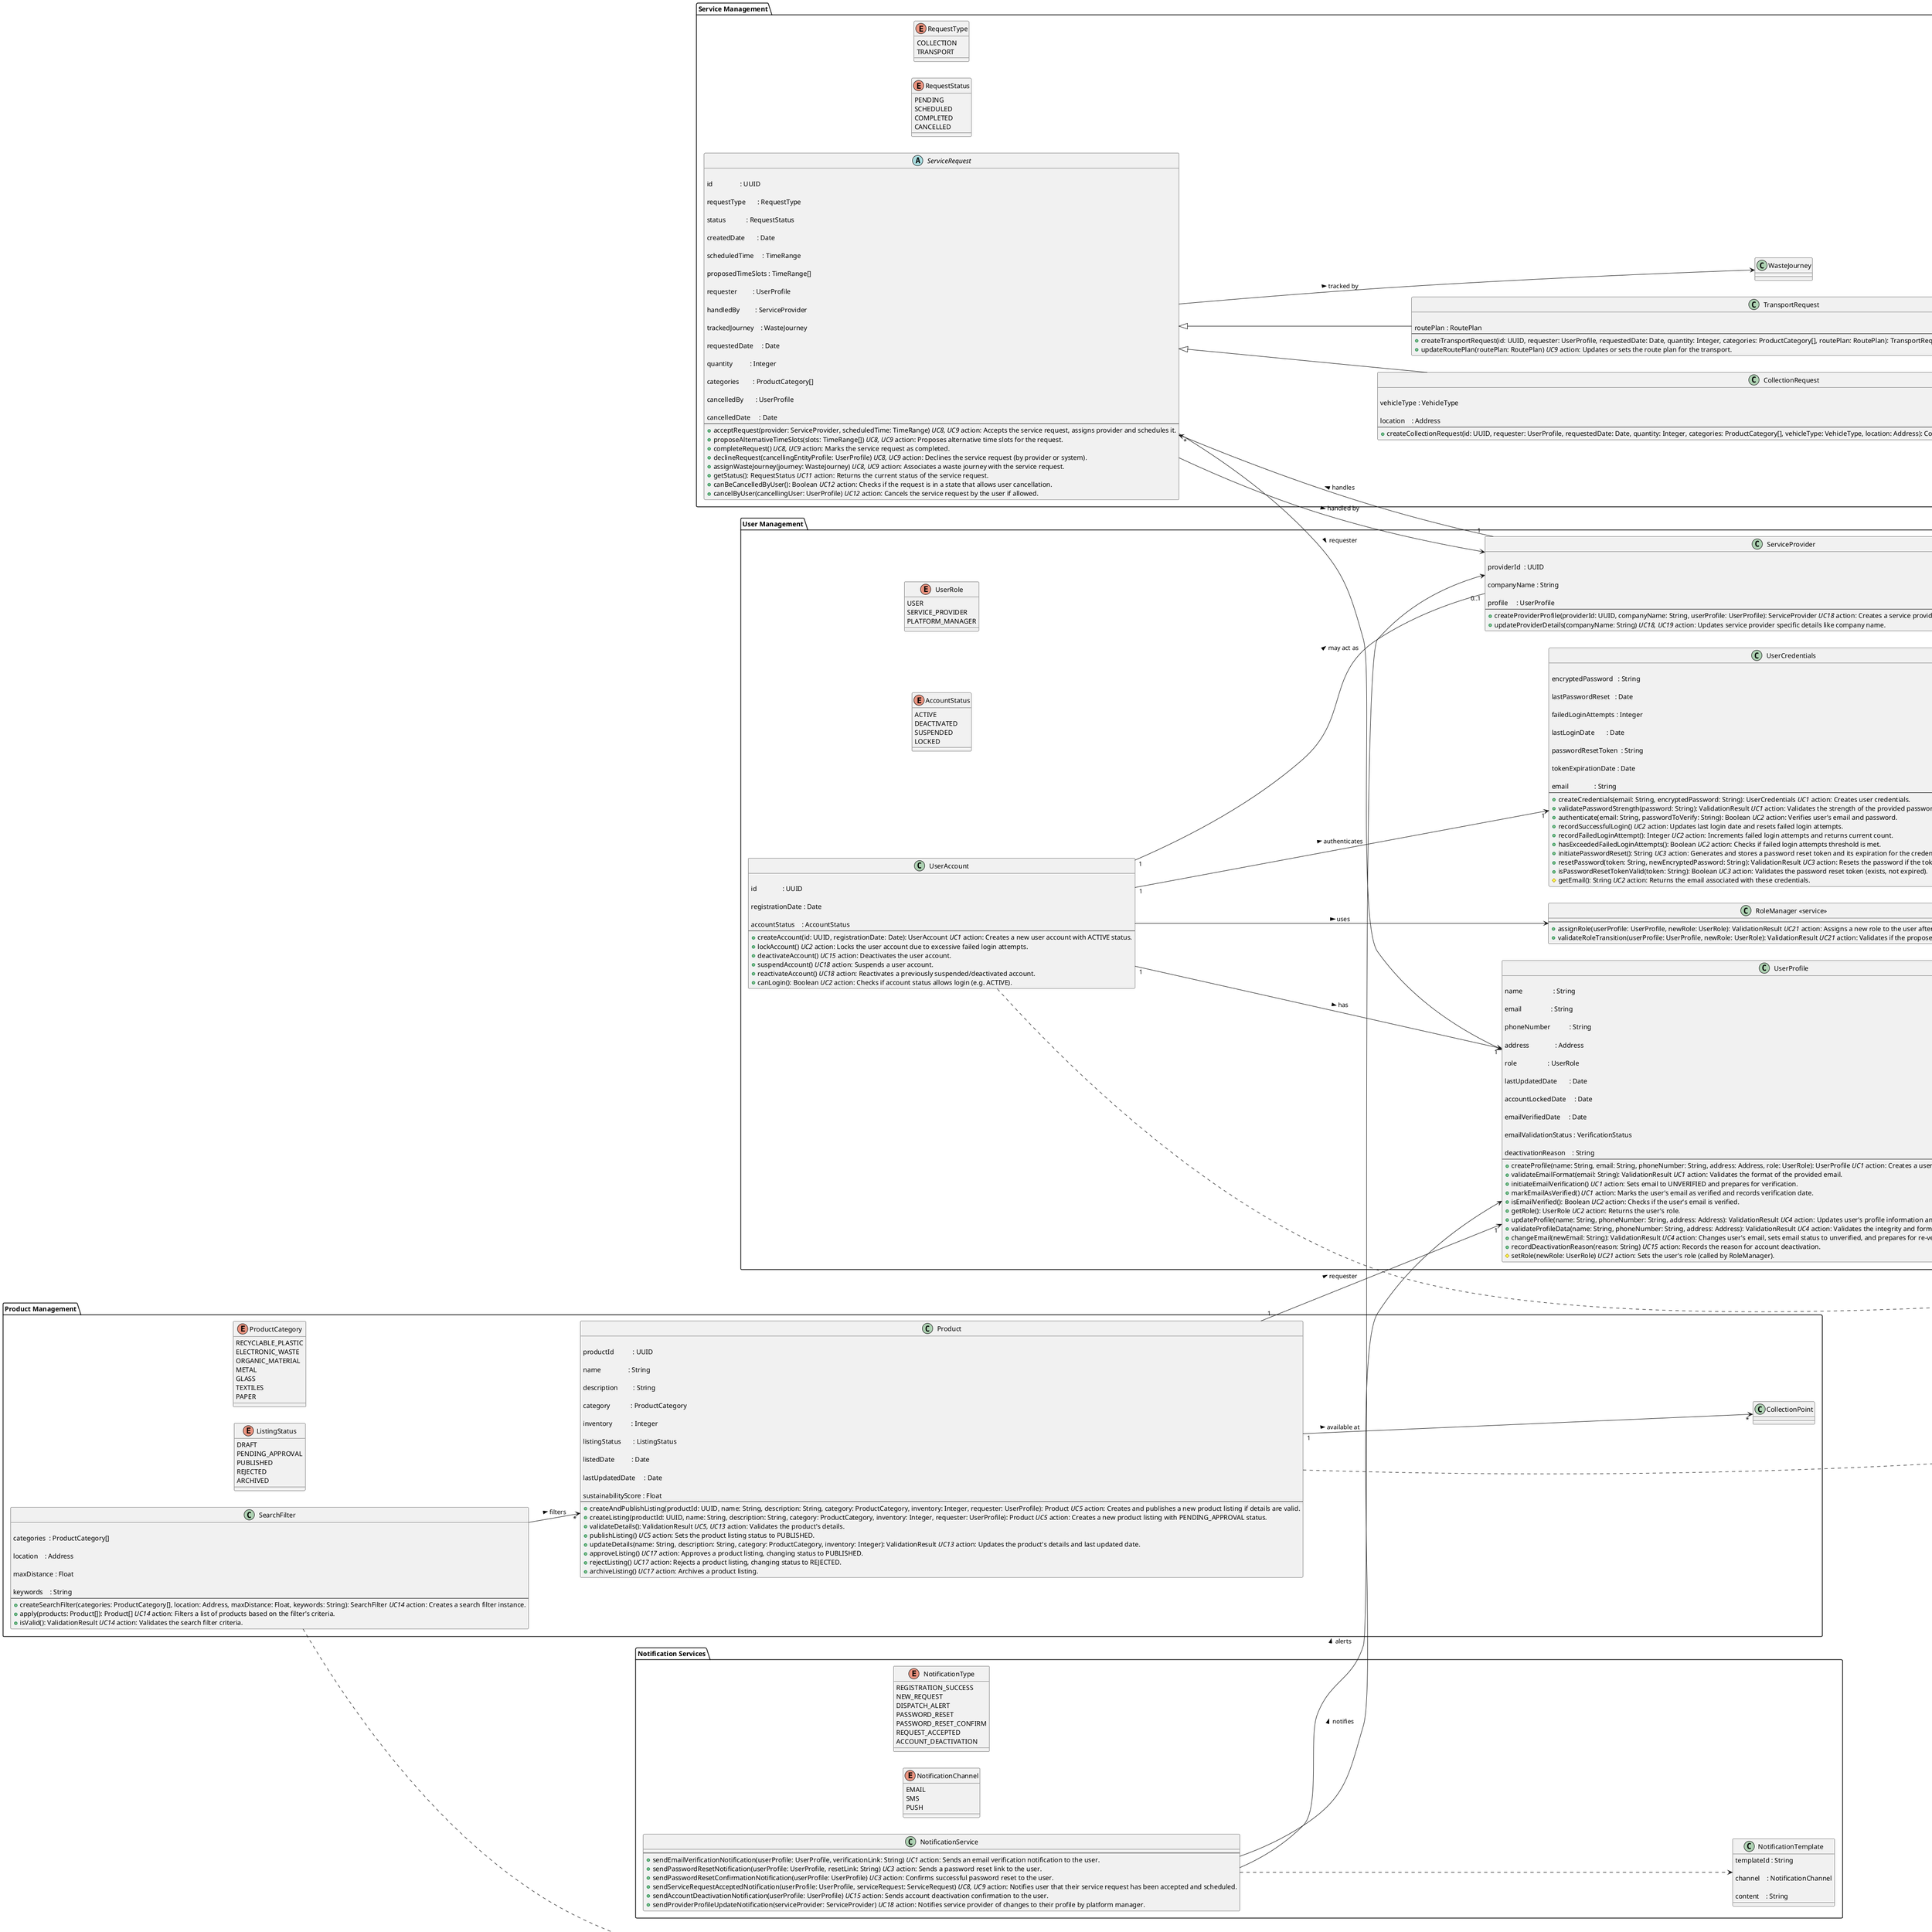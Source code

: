 @startuml
left to right direction
' ──────────────────────────────────────────────
'  CORE VALUE OBJECTS
' ──────────────────────────────────────────────
package "Core Value Objects" {
enum VerificationStatus {
VERIFIED
UNVERIFIED
}
enum VehicleType {
TRUCK
VAN
CARGO_BIKE
BICYCLE
MOTORCYCLE
COMPACTOR
ELECTRIC_VAN
CARGO_VAN
}
enum DayOfWeek {
MON
TUE
WED
THU
FRI
SAT
SUN
}
class ValidationResult {

valid    : Boolean

messages : String[]
}
class Coordinates {

latitude  : Float

longitude : Float
}
class Address {

street           : String

city             : String

zipCode          : String

country          : String

position         : Coordinates

validationStatus : VerificationStatus
--
+ updateAddressDetails(street: String, city: String, zipCode: String, country: String, coordinates: Coordinates): ValidationResult //UC4 //action: Updates address details.
+ validateAddress(): ValidationResult //UC4 //action: Validates the address components and coordinates.
+ markAsVerified() //action: Marks address as verified.
+ markAsUnverified() //action: Marks address as unverified.
}
class TimeRange {

start : LocalTime

end   : LocalTime
--
+ isValid(): Boolean //UC20 //action: Validates if the time range is logical (e.g. start < end).
}
class OpeningHours {

dayOfWeek : DayOfWeek

timeRange : TimeRange
--
+ isValid(): Boolean //UC20 //action: Validates if the opening hours entry is logical.
}
Address *-- Coordinates
OpeningHours -- TimeRange
}
' ──────────────────────────────────────────────
'  USER MANAGEMENT
' ──────────────────────────────────────────────
package "User Management" {
enum UserRole {
USER
SERVICE_PROVIDER
PLATFORM_MANAGER
}
enum AccountStatus {
ACTIVE
DEACTIVATED
SUSPENDED
LOCKED
}
class UserAccount {

id               : UUID

registrationDate : Date

accountStatus    : AccountStatus
--
+ createAccount(id: UUID, registrationDate: Date): UserAccount //UC1 //action: Creates a new user account with ACTIVE status.
+ lockAccount() //UC2 //action: Locks the user account due to excessive failed login attempts.
+ deactivateAccount() //UC15 //action: Deactivates the user account.
+ suspendAccount() //UC18 //action: Suspends a user account.
+ reactivateAccount() //UC18 //action: Reactivates a previously suspended/deactivated account.
+ canLogin(): Boolean //UC2 //action: Checks if account status allows login (e.g. ACTIVE).
}
class UserProfile {

name                  : String

email                 : String

phoneNumber           : String

address               : Address

role                  : UserRole

lastUpdatedDate       : Date

accountLockedDate     : Date

emailVerifiedDate     : Date

emailValidationStatus : VerificationStatus

deactivationReason    : String
--
+ createProfile(name: String, email: String, phoneNumber: String, address: Address, role: UserRole): UserProfile //UC1 //action: Creates a user profile with initial email unverified status.
+ validateEmailFormat(email: String): ValidationResult //UC1 //action: Validates the format of the provided email.
+ initiateEmailVerification() //UC1 //action: Sets email to UNVERIFIED and prepares for verification.
+ markEmailAsVerified() //UC1 //action: Marks the user's email as verified and records verification date.
+ isEmailVerified(): Boolean //UC2 //action: Checks if the user's email is verified.
+ getRole(): UserRole //UC2 //action: Returns the user's role.
+ updateProfile(name: String, phoneNumber: String, address: Address): ValidationResult //UC4 //action: Updates user's profile information and records last update date.
+ validateProfileData(name: String, phoneNumber: String, address: Address): ValidationResult //UC4 //action: Validates the integrity and format of profile data.
+ changeEmail(newEmail: String): ValidationResult //UC4 //action: Changes user's email, sets email status to unverified, and prepares for re-verification.
+ recordDeactivationReason(reason: String) //UC15 //action: Records the reason for account deactivation.
# setRole(newRole: UserRole) //UC21 //action: Sets the user's role (called by RoleManager).
}
class UserCredentials {

encryptedPassword   : String

lastPasswordReset   : Date

failedLoginAttempts : Integer

lastLoginDate       : Date

passwordResetToken  : String

tokenExpirationDate : Date

email               : String
--
+ createCredentials(email: String, encryptedPassword: String): UserCredentials //UC1 //action: Creates user credentials.
+ validatePasswordStrength(password: String): ValidationResult //UC1 //action: Validates the strength of the provided password.
+ authenticate(email: String, passwordToVerify: String): Boolean //UC2 //action: Verifies user's email and password.
+ recordSuccessfulLogin() //UC2 //action: Updates last login date and resets failed login attempts.
+ recordFailedLoginAttempt(): Integer //UC2 //action: Increments failed login attempts and returns current count.
+ hasExceededFailedLoginAttempts(): Boolean //UC2 //action: Checks if failed login attempts threshold is met.
+ initiatePasswordReset(): String //UC3 //action: Generates and stores a password reset token and its expiration for the credential's email. Returns token.
+ resetPassword(token: String, newEncryptedPassword: String): ValidationResult //UC3 //action: Resets the password if the token is valid and not expired.
+ isPasswordResetTokenValid(token: String): Boolean //UC3 //action: Validates the password reset token (exists, not expired).
# getEmail(): String //UC2 //action: Returns the email associated with these credentials.
}
class ServiceProvider {

providerId  : UUID

companyName : String

profile     : UserProfile
--
+ createProviderProfile(providerId: UUID, companyName: String, userProfile: UserProfile): ServiceProvider //UC18 //action: Creates a service provider profile and links it to a user account's profile.
+ updateProviderDetails(companyName: String) //UC18, UC19 //action: Updates service provider specific details like company name.
}
class "RoleManager <<service>>" as RoleManager {
--
+ assignRole(userProfile: UserProfile, newRole: UserRole): ValidationResult //UC21 //action: Assigns a new role to the user after validation.
+ validateRoleTransition(userProfile: UserProfile, newRole: UserRole): ValidationResult //UC21 //action: Validates if the proposed role transition is allowed.
}
UserAccount ..> ValidationResult
UserProfile ..> ValidationResult
UserCredentials ..> ValidationResult
RoleManager ..> ValidationResult
UserAccount "1" --> "1" UserProfile : has >
UserAccount "1" --> "1" UserCredentials : authenticates >
UserAccount --> RoleManager : uses >
UserAccount "1" -- "0..1" ServiceProvider : may act as >
}
' ──────────────────────────────────────────────
'  SERVICE MANAGEMENT
' ──────────────────────────────────────────────
package "Service Management" {
enum RequestType {
COLLECTION
TRANSPORT
}
enum RequestStatus {
PENDING
SCHEDULED
COMPLETED
CANCELLED
}
abstract class ServiceRequest {

id                : UUID

requestType       : RequestType

status            : RequestStatus

createdDate       : Date

scheduledTime     : TimeRange

proposedTimeSlots : TimeRange[]

requester         : UserProfile

handledBy         : ServiceProvider

trackedJourney    : WasteJourney

requestedDate     : Date

quantity          : Integer

categories        : ProductCategory[]

cancelledBy       : UserProfile

cancelledDate     : Date
--
+ acceptRequest(provider: ServiceProvider, scheduledTime: TimeRange) //UC8, UC9 //action: Accepts the service request, assigns provider and schedules it.
+ proposeAlternativeTimeSlots(slots: TimeRange[]) //UC8, UC9 //action: Proposes alternative time slots for the request.
+ completeRequest() //UC8, UC9 //action: Marks the service request as completed.
+ declineRequest(cancellingEntityProfile: UserProfile) //UC8, UC9 //action: Declines the service request (by provider or system).
+ assignWasteJourney(journey: WasteJourney) //UC8, UC9 //action: Associates a waste journey with the service request.
+ getStatus(): RequestStatus //UC11 //action: Returns the current status of the service request.
+ canBeCancelledByUser(): Boolean //UC12 //action: Checks if the request is in a state that allows user cancellation.
+ cancelByUser(cancellingUser: UserProfile) //UC12 //action: Cancels the service request by the user if allowed.
}
class CollectionRequest extends ServiceRequest {

vehicleType : VehicleType

location    : Address
--
+ createCollectionRequest(id: UUID, requester: UserProfile, requestedDate: Date, quantity: Integer, categories: ProductCategory[], vehicleType: VehicleType, location: Address): CollectionRequest //UC6 //action: Creates a new collection request with PENDING status.
}
class TransportRequest extends ServiceRequest {

routePlan : RoutePlan
--
+ createTransportRequest(id: UUID, requester: UserProfile, requestedDate: Date, quantity: Integer, categories: ProductCategory[], routePlan: RoutePlan): TransportRequest //UC6 //action: Creates a new transport request with PENDING status.
+ updateRoutePlan(routePlan: RoutePlan) //UC9 //action: Updates or sets the route plan for the transport.
}

class RoutePlan {

waypoints : Coordinates[]
}
ServiceProvider "1" --> "*" ServiceRequest : handles >

TransportRequest -- RoutePlan
ServiceRequest --> WasteJourney : tracked by >
ServiceRequest --> UserProfile : requester >
ServiceRequest --> ServiceProvider : handled by >
}
' ──────────────────────────────────────────────
'  WASTE TRACKING
' ──────────────────────────────────────────────
package "Waste Tracking" {
enum TrackingStatus {
IN_PROGRESS
COMPLETED
CANCELLED
}
enum Stage {
COLLECTED
IN_TRANSIT
PROCESSED
RECYCLED
}
class WasteJourney {

journeyId       : UUID

trackingCode    : String

stages          : Stage[]

status          : TrackingStatus

currentLocation : Address
--
+ startJourney(journeyId: UUID, trackingCode: String, initialLocation: Address): WasteJourney //UC8, UC9 //action: Creates and starts a new waste journey.
+ getTrackingDetails(): Map<String, Object> //UC10 //action: Returns current status, location, and stages.
+ updateJourneyStage(newStage: Stage, newLocation: Address) //UC10 //action: Updates the stage and current location of the waste journey.
+ completeJourney() //UC10 //action: Marks the waste journey as completed.
+ cancelJourney() //UC10 //action: Marks the waste journey as cancelled.
}
WasteJourney ..> ValidationResult
}
' ──────────────────────────────────────────────
'  PRODUCT MANAGEMENT
' ──────────────────────────────────────────────
package "Product Management" {
enum ProductCategory {
RECYCLABLE_PLASTIC
ELECTRONIC_WASTE
ORGANIC_MATERIAL
METAL
GLASS
TEXTILES
PAPER
}
enum ListingStatus {
DRAFT
PENDING_APPROVAL
PUBLISHED
REJECTED
ARCHIVED
}
class Product {

productId           : UUID

name                : String

description         : String

category            : ProductCategory

inventory           : Integer

listingStatus       : ListingStatus

listedDate          : Date

lastUpdatedDate     : Date

sustainabilityScore : Float
--
+ createAndPublishListing(productId: UUID, name: String, description: String, category: ProductCategory, inventory: Integer, requester: UserProfile): Product //UC5 //action: Creates and publishes a new product listing if details are valid.
+ createListing(productId: UUID, name: String, description: String, category: ProductCategory, inventory: Integer, requester: UserProfile): Product //UC5 //action: Creates a new product listing with PENDING_APPROVAL status.
+ validateDetails(): ValidationResult //UC5, UC13 //action: Validates the product's details.
+ publishListing() //UC5 //action: Sets the product listing status to PUBLISHED.
+ updateDetails(name: String, description: String, category: ProductCategory, inventory: Integer): ValidationResult //UC13 //action: Updates the product's details and last updated date.
+ approveListing() //UC17 //action: Approves a product listing, changing status to PUBLISHED.
+ rejectListing() //UC17 //action: Rejects a product listing, changing status to REJECTED.
+ archiveListing() //UC17 //action: Archives a product listing.
}
class SearchFilter {

categories  : ProductCategory[]

location    : Address

maxDistance : Float

keywords    : String
--
+ createSearchFilter(categories: ProductCategory[], location: Address, maxDistance: Float, keywords: String): SearchFilter //UC14 //action: Creates a search filter instance.
+ apply(products: Product[]): Product[] //UC14 //action: Filters a list of products based on the filter's criteria.
+ isValid(): ValidationResult //UC14 //action: Validates the search filter criteria.
}
Product ..> ValidationResult
SearchFilter ..> ValidationResult
Product "1" --> "*" CollectionPoint : available at >
Product "1" --> "1" UserProfile      : requester >
SearchFilter --> "*" Product            : filters >
}
' ──────────────────────────────────────────────
'  LOCATION MANAGEMENT
' ──────────────────────────────────────────────
package "Location Management" {
enum PointType {
COLLECTION_CENTER
RECYCLING_PLANT
REUSE_STORE
}
class CollectionPoint {

pointId        : UUID

name           : String

type           : PointType

position       : Coordinates

operatingHours : OpeningHours[]
--
+ createCollectionPoint(pointId: UUID, name: String, type: PointType, address: Address, position: Coordinates, operatingHours: OpeningHours[], operatedBy: ServiceProvider): CollectionPoint //UC20 //action: Creates a new collection point.
+ updateDetails(name: String, type: PointType, address: Address, position: Coordinates): ValidationResult //UC20 //action: Updates the core details of a collection point.
+ updateOperatingHours(newHours: OpeningHours[]) //UC19, UC20 //action: Updates the operating hours for the collection point.
+ validatePointData(): ValidationResult //UC20 //action: Validates collection point data including address and operating hours.
}
CollectionPoint ..> ValidationResult
CollectionPoint *-- Coordinates
CollectionPoint *-- OpeningHours
CollectionPoint -- Address : located at >
ServiceProvider "1" --> "*" CollectionPoint : operates at >
}
' ──────────────────────────────────────────────
'  NOTIFICATION SERVICES
' ──────────────────────────────────────────────
package "Notification Services" {
enum NotificationType {
REGISTRATION_SUCCESS
NEW_REQUEST
DISPATCH_ALERT
PASSWORD_RESET
PASSWORD_RESET_CONFIRM
REQUEST_ACCEPTED
ACCOUNT_DEACTIVATION
}
enum NotificationChannel{
EMAIL
SMS
PUSH
}
class NotificationTemplate {

templateId : String

channel    : NotificationChannel

content    : String
}
class NotificationService {
--
+ sendEmailVerificationNotification(userProfile: UserProfile, verificationLink: String) //UC1 //action: Sends an email verification notification to the user.
+ sendPasswordResetNotification(userProfile: UserProfile, resetLink: String) //UC3 //action: Sends a password reset link to the user.
+ sendPasswordResetConfirmationNotification(userProfile: UserProfile) //UC3 //action: Confirms successful password reset to the user.
+ sendServiceRequestAcceptedNotification(userProfile: UserProfile, serviceRequest: ServiceRequest) //UC8, UC9 //action: Notifies user that their service request has been accepted and scheduled.
+ sendAccountDeactivationNotification(userProfile: UserProfile) //UC15 //action: Sends account deactivation confirmation to the user.
+ sendProviderProfileUpdateNotification(serviceProvider: ServiceProvider) //UC18 //action: Notifies service provider of changes to their profile by platform manager.
}
NotificationService ..> NotificationTemplate
NotificationService --> UserProfile     : notifies >
NotificationService --> ServiceProvider : alerts >
}
@enduml